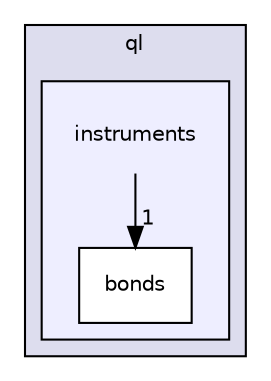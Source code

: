 digraph "C:/quantlib/QuantLib/ql/instruments" {
  compound=true
  node [ fontsize="10", fontname="Helvetica"];
  edge [ labelfontsize="10", labelfontname="Helvetica"];
  subgraph clusterdir_958d2abebb9d0797c141a9841f9d5d39 {
    graph [ bgcolor="#ddddee", pencolor="black", label="ql" fontname="Helvetica", fontsize="10", URL="dir_958d2abebb9d0797c141a9841f9d5d39.html"]
  subgraph clusterdir_525e98820fff7af514b8df9283f9035f {
    graph [ bgcolor="#eeeeff", pencolor="black", label="" URL="dir_525e98820fff7af514b8df9283f9035f.html"];
    dir_525e98820fff7af514b8df9283f9035f [shape=plaintext label="instruments"];
    dir_5db9a3f36f73ca00d1e7f62d1975a70f [shape=box label="bonds" color="black" fillcolor="white" style="filled" URL="dir_5db9a3f36f73ca00d1e7f62d1975a70f.html"];
  }
  }
  dir_525e98820fff7af514b8df9283f9035f->dir_5db9a3f36f73ca00d1e7f62d1975a70f [headlabel="1", labeldistance=1.5 headhref="dir_000001_000002.html"];
}
